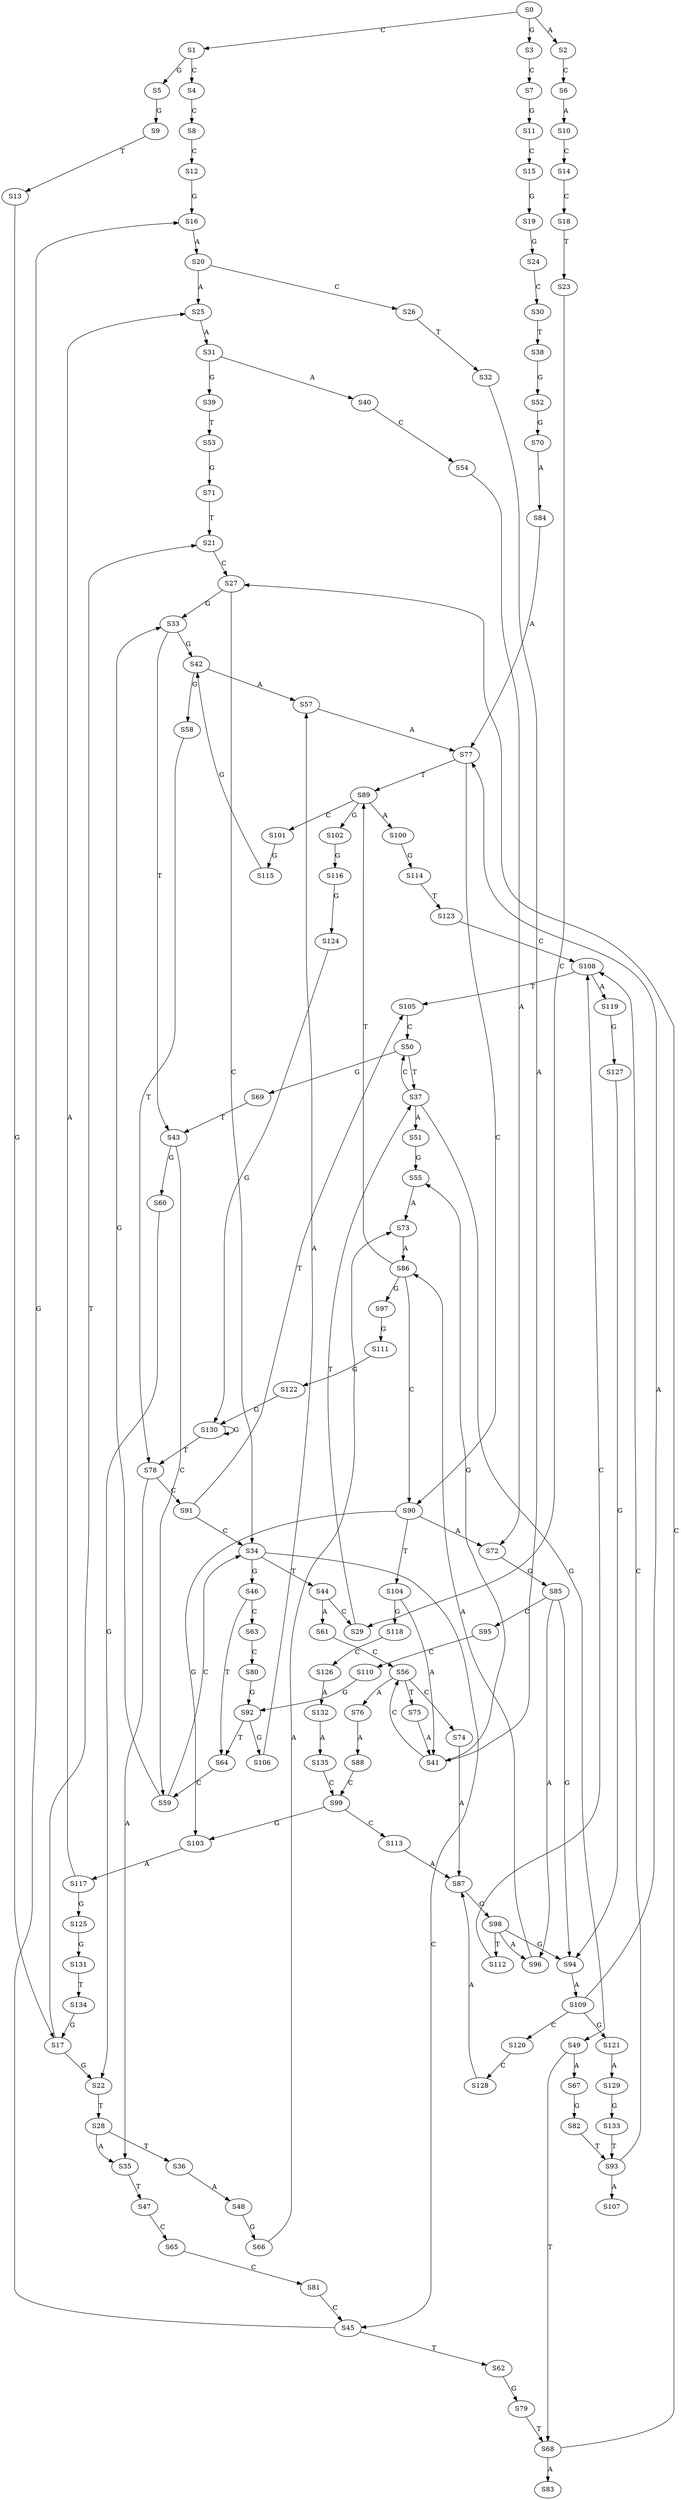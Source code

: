 strict digraph  {
	S0 -> S1 [ label = C ];
	S0 -> S2 [ label = A ];
	S0 -> S3 [ label = G ];
	S1 -> S4 [ label = C ];
	S1 -> S5 [ label = G ];
	S2 -> S6 [ label = C ];
	S3 -> S7 [ label = C ];
	S4 -> S8 [ label = C ];
	S5 -> S9 [ label = G ];
	S6 -> S10 [ label = A ];
	S7 -> S11 [ label = G ];
	S8 -> S12 [ label = C ];
	S9 -> S13 [ label = T ];
	S10 -> S14 [ label = C ];
	S11 -> S15 [ label = C ];
	S12 -> S16 [ label = G ];
	S13 -> S17 [ label = G ];
	S14 -> S18 [ label = C ];
	S15 -> S19 [ label = G ];
	S16 -> S20 [ label = A ];
	S17 -> S21 [ label = T ];
	S17 -> S22 [ label = G ];
	S18 -> S23 [ label = T ];
	S19 -> S24 [ label = G ];
	S20 -> S25 [ label = A ];
	S20 -> S26 [ label = C ];
	S21 -> S27 [ label = C ];
	S22 -> S28 [ label = T ];
	S23 -> S29 [ label = C ];
	S24 -> S30 [ label = C ];
	S25 -> S31 [ label = A ];
	S26 -> S32 [ label = T ];
	S27 -> S33 [ label = G ];
	S27 -> S34 [ label = C ];
	S28 -> S35 [ label = A ];
	S28 -> S36 [ label = T ];
	S29 -> S37 [ label = T ];
	S30 -> S38 [ label = T ];
	S31 -> S39 [ label = G ];
	S31 -> S40 [ label = A ];
	S32 -> S41 [ label = A ];
	S33 -> S42 [ label = G ];
	S33 -> S43 [ label = T ];
	S34 -> S44 [ label = T ];
	S34 -> S45 [ label = C ];
	S34 -> S46 [ label = G ];
	S35 -> S47 [ label = T ];
	S36 -> S48 [ label = A ];
	S37 -> S49 [ label = G ];
	S37 -> S50 [ label = C ];
	S37 -> S51 [ label = A ];
	S38 -> S52 [ label = G ];
	S39 -> S53 [ label = T ];
	S40 -> S54 [ label = C ];
	S41 -> S55 [ label = G ];
	S41 -> S56 [ label = C ];
	S42 -> S57 [ label = A ];
	S42 -> S58 [ label = G ];
	S43 -> S59 [ label = C ];
	S43 -> S60 [ label = G ];
	S44 -> S61 [ label = A ];
	S44 -> S29 [ label = C ];
	S45 -> S16 [ label = G ];
	S45 -> S62 [ label = T ];
	S46 -> S63 [ label = C ];
	S46 -> S64 [ label = T ];
	S47 -> S65 [ label = C ];
	S48 -> S66 [ label = G ];
	S49 -> S67 [ label = A ];
	S49 -> S68 [ label = T ];
	S50 -> S37 [ label = T ];
	S50 -> S69 [ label = G ];
	S51 -> S55 [ label = G ];
	S52 -> S70 [ label = G ];
	S53 -> S71 [ label = G ];
	S54 -> S72 [ label = A ];
	S55 -> S73 [ label = A ];
	S56 -> S74 [ label = C ];
	S56 -> S75 [ label = T ];
	S56 -> S76 [ label = A ];
	S57 -> S77 [ label = A ];
	S58 -> S78 [ label = T ];
	S59 -> S33 [ label = G ];
	S59 -> S34 [ label = C ];
	S60 -> S22 [ label = G ];
	S61 -> S56 [ label = C ];
	S62 -> S79 [ label = G ];
	S63 -> S80 [ label = C ];
	S64 -> S59 [ label = C ];
	S65 -> S81 [ label = C ];
	S66 -> S73 [ label = A ];
	S67 -> S82 [ label = G ];
	S68 -> S83 [ label = A ];
	S68 -> S27 [ label = C ];
	S69 -> S43 [ label = T ];
	S70 -> S84 [ label = A ];
	S71 -> S21 [ label = T ];
	S72 -> S85 [ label = G ];
	S73 -> S86 [ label = A ];
	S74 -> S87 [ label = A ];
	S75 -> S41 [ label = A ];
	S76 -> S88 [ label = A ];
	S77 -> S89 [ label = T ];
	S77 -> S90 [ label = C ];
	S78 -> S35 [ label = A ];
	S78 -> S91 [ label = C ];
	S79 -> S68 [ label = T ];
	S80 -> S92 [ label = G ];
	S81 -> S45 [ label = C ];
	S82 -> S93 [ label = T ];
	S84 -> S77 [ label = A ];
	S85 -> S94 [ label = G ];
	S85 -> S95 [ label = C ];
	S85 -> S96 [ label = A ];
	S86 -> S89 [ label = T ];
	S86 -> S90 [ label = C ];
	S86 -> S97 [ label = G ];
	S87 -> S98 [ label = G ];
	S88 -> S99 [ label = C ];
	S89 -> S100 [ label = A ];
	S89 -> S101 [ label = C ];
	S89 -> S102 [ label = G ];
	S90 -> S72 [ label = A ];
	S90 -> S103 [ label = G ];
	S90 -> S104 [ label = T ];
	S91 -> S34 [ label = C ];
	S91 -> S105 [ label = T ];
	S92 -> S64 [ label = T ];
	S92 -> S106 [ label = G ];
	S93 -> S107 [ label = A ];
	S93 -> S108 [ label = C ];
	S94 -> S109 [ label = A ];
	S95 -> S110 [ label = C ];
	S96 -> S86 [ label = A ];
	S97 -> S111 [ label = G ];
	S98 -> S112 [ label = T ];
	S98 -> S94 [ label = G ];
	S98 -> S96 [ label = A ];
	S99 -> S113 [ label = C ];
	S99 -> S103 [ label = G ];
	S100 -> S114 [ label = G ];
	S101 -> S115 [ label = G ];
	S102 -> S116 [ label = G ];
	S103 -> S117 [ label = A ];
	S104 -> S118 [ label = G ];
	S104 -> S41 [ label = A ];
	S105 -> S50 [ label = C ];
	S106 -> S57 [ label = A ];
	S108 -> S105 [ label = T ];
	S108 -> S119 [ label = A ];
	S109 -> S77 [ label = A ];
	S109 -> S120 [ label = C ];
	S109 -> S121 [ label = G ];
	S110 -> S92 [ label = G ];
	S111 -> S122 [ label = G ];
	S112 -> S108 [ label = C ];
	S113 -> S87 [ label = A ];
	S114 -> S123 [ label = T ];
	S115 -> S42 [ label = G ];
	S116 -> S124 [ label = G ];
	S117 -> S125 [ label = G ];
	S117 -> S25 [ label = A ];
	S118 -> S126 [ label = C ];
	S119 -> S127 [ label = G ];
	S120 -> S128 [ label = C ];
	S121 -> S129 [ label = A ];
	S122 -> S130 [ label = G ];
	S123 -> S108 [ label = C ];
	S124 -> S130 [ label = G ];
	S125 -> S131 [ label = G ];
	S126 -> S132 [ label = A ];
	S127 -> S94 [ label = G ];
	S128 -> S87 [ label = A ];
	S129 -> S133 [ label = G ];
	S130 -> S78 [ label = T ];
	S130 -> S130 [ label = G ];
	S131 -> S134 [ label = T ];
	S132 -> S135 [ label = A ];
	S133 -> S93 [ label = T ];
	S134 -> S17 [ label = G ];
	S135 -> S99 [ label = C ];
}
